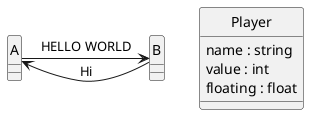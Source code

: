 @startuml Breakout
skinparam style strictuml
skinparam SequenceMessageAlignment center

A -> B : HELLO WORLD
A <- B : Hi

class "Player" as Player{
    name : string
    value : int
    floating : float
}
@enduml
